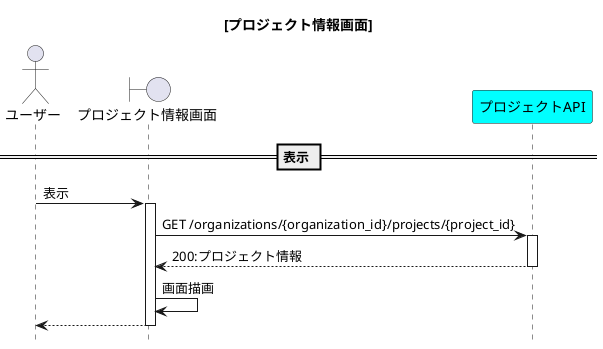 @startuml{プロジェクト情報画面.png}
title [プロジェクト情報画面]
hide footbox

actor ユーザー as user
boundary プロジェクト情報画面 as view
participant プロジェクトAPI as api_projects #cyan

== 表示 ==
user -> view :表示
activate view
    view -> api_projects : GET /organizations/{organization_id}/projects/{project_id}
    activate api_projects
        api_projects --> view :200:プロジェクト情報
    deactivate api_projects
    view -> view :画面描画
view --> user
deactivate view

@enduml
